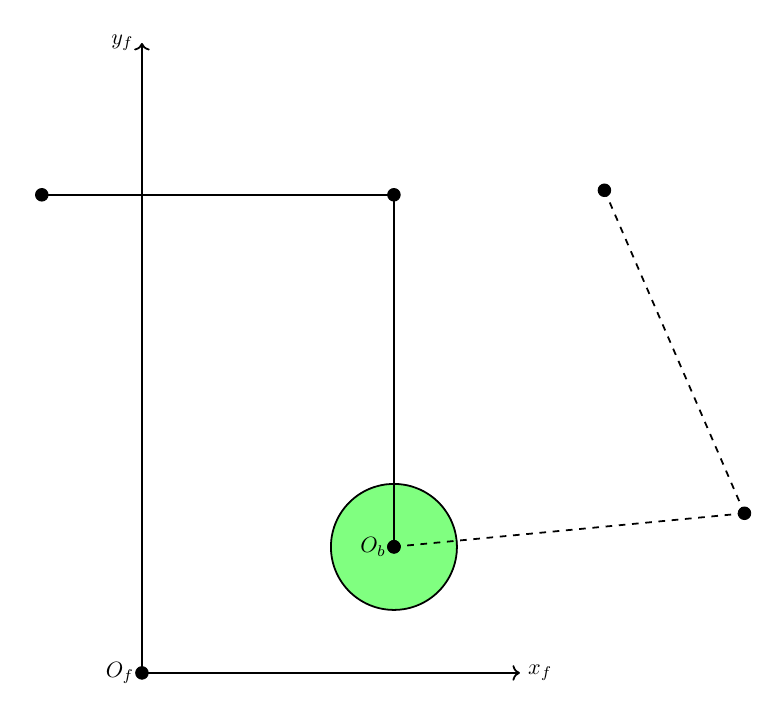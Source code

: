 \scalebox{0.8}{
\begin{tikzpicture}

  \def\lone{5.59} 
  \def\ltwo{5.59}

  \def\thetazero{90}
  \def\thetaone{0}
  \def\thetatwo{90} 

  \coordinate (O) at (0,0);
  \coordinate (Ob) at (4,2);
  \coordinate (A) at ({4+\lone*cos(\thetaone+\thetazero)},{2+\lone*sin(\thetaone+\thetazero)});
  \coordinate (B) at ({4+\lone*cos(\thetaone+\thetazero) + \ltwo*cos(\thetaone + \thetatwo+\thetazero)}, 
                      {2+\lone*sin(\thetaone+\thetazero) + \ltwo*sin(\thetaone + \thetatwo+\thetazero)});
  \coordinate (Obp) at (4.001, 2.003);
  \coordinate (Ap) at (9.565, 2.534);
  \coordinate (Bp) at (7.342, 7.662);

  \draw[dashed,fill=green!25] (Obp) circle (1);
  \draw[thick,fill=green!50] (Ob) circle (1);

  \draw[thick, black] (Ob) -- (A);
  \draw[thick, black] (A) -- (B);
  \draw[thick, black, dashed] (Obp) -- (Ap);
  \draw[thick, black, dashed] (Ap) -- (Bp);

  \draw[thick,black,->] (O) -- (0,10) node[anchor=east]{$y_f$};
  \draw[thick,black,->] (O) -- (6,0) node[anchor=west]{$x_f$};

  \filldraw[fill=black] (O) circle (0.1);
  \filldraw[fill=black] (Ob) circle (0.1);
  \filldraw[fill=black] (A) circle (0.1);
  \filldraw[fill=black] (B) circle (0.1);
  \filldraw[fill=black] (Obp) circle (0.1);
  \filldraw[fill=black] (Ap) circle (0.1);
  \filldraw[fill=black] (Bp) circle (0.1);

  \node[anchor=east] at (O) {$O_f$};
  \node[anchor=east] at (Ob) {$O_b$};

\end{tikzpicture}}